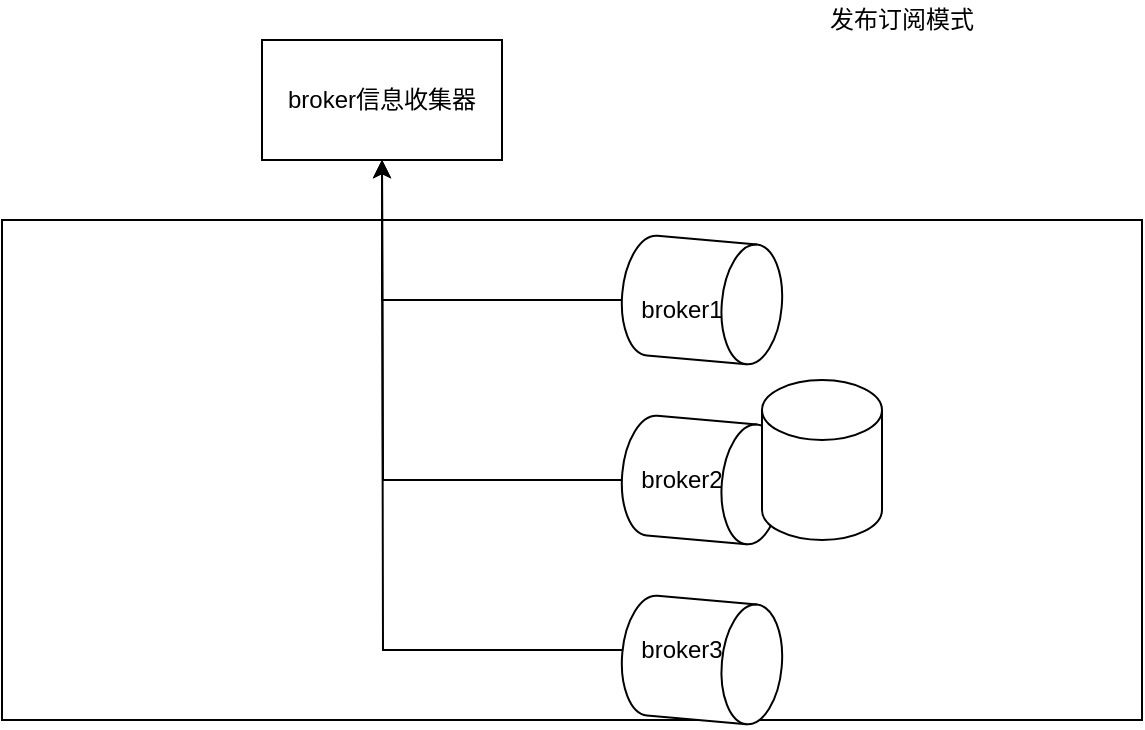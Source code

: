 <mxfile version="26.2.7">
  <diagram name="第 1 页" id="SuJsh4YbnbcvhDDXH6bD">
    <mxGraphModel dx="1044" dy="535" grid="1" gridSize="10" guides="1" tooltips="1" connect="1" arrows="1" fold="1" page="1" pageScale="1" pageWidth="1100" pageHeight="1700" math="0" shadow="0">
      <root>
        <mxCell id="0" />
        <mxCell id="1" parent="0" />
        <mxCell id="d31bRkeiRKnErL-Pl1rK-23" value="发布订阅模式" style="text;html=1;align=center;verticalAlign=middle;whiteSpace=wrap;rounded=0;" parent="1" vertex="1">
          <mxGeometry x="500" y="50" width="140" height="20" as="geometry" />
        </mxCell>
        <mxCell id="WuKxW6vUXpf-kW4m_QQZ-12" value="" style="rounded=0;whiteSpace=wrap;html=1;" vertex="1" parent="1">
          <mxGeometry x="120" y="160" width="570" height="250" as="geometry" />
        </mxCell>
        <mxCell id="WuKxW6vUXpf-kW4m_QQZ-9" style="edgeStyle=orthogonalEdgeStyle;rounded=0;orthogonalLoop=1;jettySize=auto;html=1;" edge="1" parent="1" source="WuKxW6vUXpf-kW4m_QQZ-1" target="WuKxW6vUXpf-kW4m_QQZ-8">
          <mxGeometry relative="1" as="geometry" />
        </mxCell>
        <mxCell id="WuKxW6vUXpf-kW4m_QQZ-1" value="" style="shape=cylinder3;whiteSpace=wrap;html=1;boundedLbl=1;backgroundOutline=1;size=15;rotation=95;" vertex="1" parent="1">
          <mxGeometry x="440" y="160" width="60" height="80" as="geometry" />
        </mxCell>
        <mxCell id="WuKxW6vUXpf-kW4m_QQZ-2" value="" style="shape=cylinder3;whiteSpace=wrap;html=1;boundedLbl=1;backgroundOutline=1;size=15;rotation=95;" vertex="1" parent="1">
          <mxGeometry x="440" y="250" width="60" height="80" as="geometry" />
        </mxCell>
        <mxCell id="WuKxW6vUXpf-kW4m_QQZ-3" value="" style="shape=cylinder3;whiteSpace=wrap;html=1;boundedLbl=1;backgroundOutline=1;size=15;rotation=95;" vertex="1" parent="1">
          <mxGeometry x="440" y="340" width="60" height="80" as="geometry" />
        </mxCell>
        <mxCell id="WuKxW6vUXpf-kW4m_QQZ-5" value="broker1" style="text;html=1;align=center;verticalAlign=middle;whiteSpace=wrap;rounded=0;" vertex="1" parent="1">
          <mxGeometry x="430" y="190" width="60" height="30" as="geometry" />
        </mxCell>
        <mxCell id="WuKxW6vUXpf-kW4m_QQZ-10" style="edgeStyle=orthogonalEdgeStyle;rounded=0;orthogonalLoop=1;jettySize=auto;html=1;" edge="1" parent="1" source="WuKxW6vUXpf-kW4m_QQZ-6">
          <mxGeometry relative="1" as="geometry">
            <mxPoint x="310" y="130" as="targetPoint" />
          </mxGeometry>
        </mxCell>
        <mxCell id="WuKxW6vUXpf-kW4m_QQZ-6" value="broker2" style="text;html=1;align=center;verticalAlign=middle;whiteSpace=wrap;rounded=0;" vertex="1" parent="1">
          <mxGeometry x="430" y="275" width="60" height="30" as="geometry" />
        </mxCell>
        <mxCell id="WuKxW6vUXpf-kW4m_QQZ-11" style="edgeStyle=orthogonalEdgeStyle;rounded=0;orthogonalLoop=1;jettySize=auto;html=1;" edge="1" parent="1" source="WuKxW6vUXpf-kW4m_QQZ-7">
          <mxGeometry relative="1" as="geometry">
            <mxPoint x="310" y="130" as="targetPoint" />
          </mxGeometry>
        </mxCell>
        <mxCell id="WuKxW6vUXpf-kW4m_QQZ-7" value="broker3" style="text;html=1;align=center;verticalAlign=middle;whiteSpace=wrap;rounded=0;" vertex="1" parent="1">
          <mxGeometry x="430" y="360" width="60" height="30" as="geometry" />
        </mxCell>
        <UserObject label="broker信息收集器" treeRoot="1" id="WuKxW6vUXpf-kW4m_QQZ-8">
          <mxCell style="whiteSpace=wrap;html=1;align=center;treeFolding=1;treeMoving=1;newEdgeStyle={&quot;edgeStyle&quot;:&quot;elbowEdgeStyle&quot;,&quot;startArrow&quot;:&quot;none&quot;,&quot;endArrow&quot;:&quot;none&quot;};" vertex="1" parent="1">
            <mxGeometry x="250" y="70" width="120" height="60" as="geometry" />
          </mxCell>
        </UserObject>
        <mxCell id="WuKxW6vUXpf-kW4m_QQZ-13" value="" style="shape=cylinder3;whiteSpace=wrap;html=1;boundedLbl=1;backgroundOutline=1;size=15;" vertex="1" parent="1">
          <mxGeometry x="500" y="240" width="60" height="80" as="geometry" />
        </mxCell>
      </root>
    </mxGraphModel>
  </diagram>
</mxfile>
